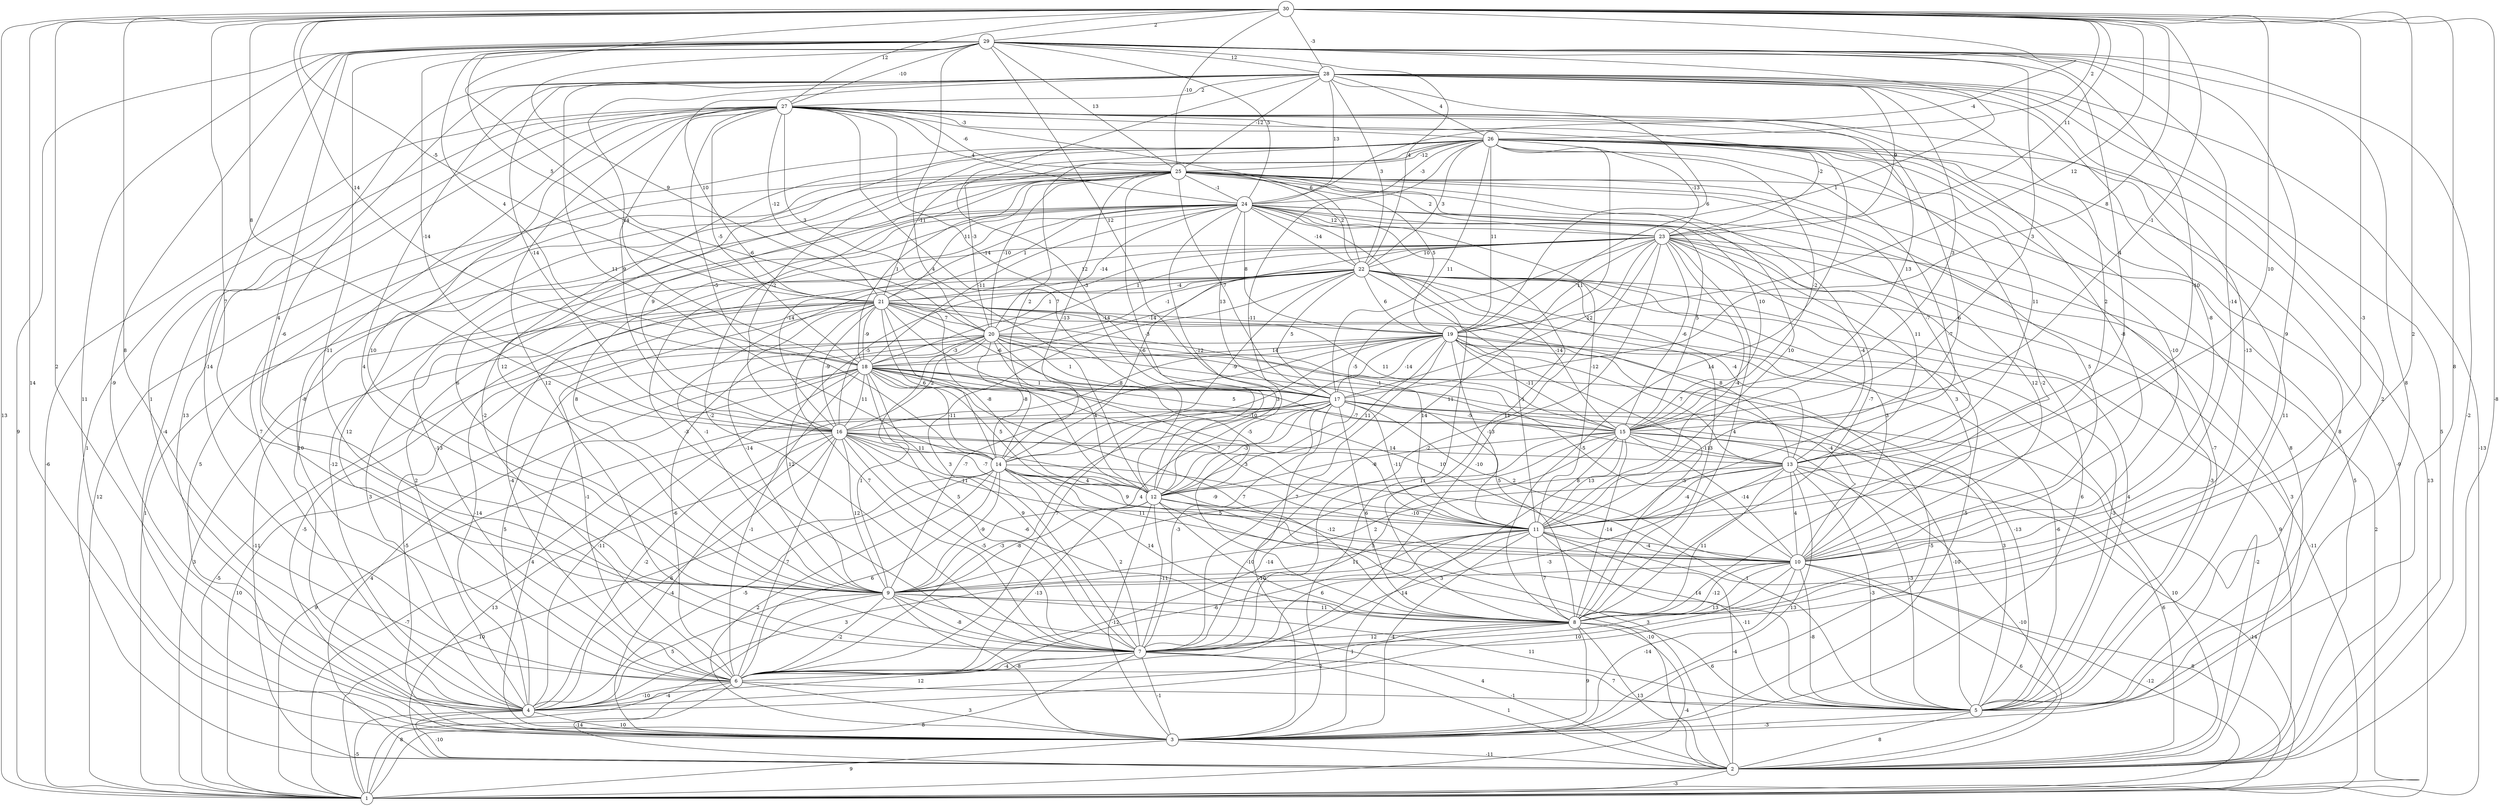 graph { 
	 fontname="Helvetica,Arial,sans-serif" 
	 node [shape = circle]; 
	 30 -- 1 [label = "13"];
	 30 -- 2 [label = "-8"];
	 30 -- 3 [label = "14"];
	 30 -- 4 [label = "2"];
	 30 -- 5 [label = "8"];
	 30 -- 6 [label = "8"];
	 30 -- 7 [label = "2"];
	 30 -- 8 [label = "-3"];
	 30 -- 9 [label = "7"];
	 30 -- 11 [label = "10"];
	 30 -- 12 [label = "-6"];
	 30 -- 15 [label = "-1"];
	 30 -- 16 [label = "8"];
	 30 -- 17 [label = "8"];
	 30 -- 18 [label = "14"];
	 30 -- 19 [label = "12"];
	 30 -- 21 [label = "-5"];
	 30 -- 23 [label = "11"];
	 30 -- 24 [label = "-4"];
	 30 -- 25 [label = "-10"];
	 30 -- 26 [label = "2"];
	 30 -- 27 [label = "12"];
	 30 -- 28 [label = "-3"];
	 30 -- 29 [label = "2"];
	 29 -- 1 [label = "9"];
	 29 -- 2 [label = "-2"];
	 29 -- 3 [label = "11"];
	 29 -- 4 [label = "-9"];
	 29 -- 5 [label = "8"];
	 29 -- 6 [label = "-14"];
	 29 -- 7 [label = "-11"];
	 29 -- 8 [label = "9"];
	 29 -- 9 [label = "4"];
	 29 -- 10 [label = "-14"];
	 29 -- 11 [label = "-10"];
	 29 -- 12 [label = "4"];
	 29 -- 13 [label = "4"];
	 29 -- 15 [label = "3"];
	 29 -- 16 [label = "-14"];
	 29 -- 17 [label = "12"];
	 29 -- 18 [label = "4"];
	 29 -- 19 [label = "1"];
	 29 -- 20 [label = "9"];
	 29 -- 21 [label = "5"];
	 29 -- 22 [label = "4"];
	 29 -- 24 [label = "5"];
	 29 -- 25 [label = "13"];
	 29 -- 27 [label = "-10"];
	 29 -- 28 [label = "12"];
	 28 -- 1 [label = "-13"];
	 28 -- 2 [label = "5"];
	 28 -- 4 [label = "1"];
	 28 -- 5 [label = "2"];
	 28 -- 7 [label = "4"];
	 28 -- 8 [label = "-13"];
	 28 -- 9 [label = "-6"];
	 28 -- 10 [label = "-8"];
	 28 -- 11 [label = "2"];
	 28 -- 12 [label = "-3"];
	 28 -- 14 [label = "11"];
	 28 -- 15 [label = "3"];
	 28 -- 16 [label = "-14"];
	 28 -- 18 [label = "14"];
	 28 -- 19 [label = "6"];
	 28 -- 21 [label = "10"];
	 28 -- 22 [label = "3"];
	 28 -- 23 [label = "9"];
	 28 -- 24 [label = "13"];
	 28 -- 25 [label = "-12"];
	 28 -- 26 [label = "4"];
	 28 -- 27 [label = "2"];
	 27 -- 1 [label = "-6"];
	 27 -- 2 [label = "1"];
	 27 -- 3 [label = "-4"];
	 27 -- 4 [label = "13"];
	 27 -- 5 [label = "11"];
	 27 -- 6 [label = "-8"];
	 27 -- 7 [label = "12"];
	 27 -- 8 [label = "14"];
	 27 -- 9 [label = "10"];
	 27 -- 10 [label = "-8"];
	 27 -- 11 [label = "6"];
	 27 -- 12 [label = "7"];
	 27 -- 14 [label = "-5"];
	 27 -- 15 [label = "13"];
	 27 -- 16 [label = "9"];
	 27 -- 17 [label = "-14"];
	 27 -- 18 [label = "-5"];
	 27 -- 20 [label = "3"];
	 27 -- 21 [label = "-12"];
	 27 -- 22 [label = "6"];
	 27 -- 23 [label = "-2"];
	 27 -- 24 [label = "4"];
	 27 -- 25 [label = "-6"];
	 27 -- 26 [label = "-3"];
	 26 -- 1 [label = "13"];
	 26 -- 2 [label = "-9"];
	 26 -- 3 [label = "8"];
	 26 -- 4 [label = "7"];
	 26 -- 5 [label = "8"];
	 26 -- 6 [label = "-2"];
	 26 -- 7 [label = "11"];
	 26 -- 8 [label = "-2"];
	 26 -- 9 [label = "12"];
	 26 -- 10 [label = "-10"];
	 26 -- 11 [label = "-7"];
	 26 -- 12 [label = "-11"];
	 26 -- 13 [label = "11"];
	 26 -- 14 [label = "2"];
	 26 -- 15 [label = "-2"];
	 26 -- 16 [label = "-2"];
	 26 -- 17 [label = "11"];
	 26 -- 19 [label = "11"];
	 26 -- 20 [label = "-3"];
	 26 -- 21 [label = "-11"];
	 26 -- 22 [label = "3"];
	 26 -- 23 [label = "-13"];
	 26 -- 24 [label = "-3"];
	 26 -- 25 [label = "-12"];
	 25 -- 1 [label = "12"];
	 25 -- 2 [label = "5"];
	 25 -- 3 [label = "5"];
	 25 -- 4 [label = "10"];
	 25 -- 5 [label = "-7"];
	 25 -- 6 [label = "12"];
	 25 -- 7 [label = "-2"];
	 25 -- 8 [label = "-7"];
	 25 -- 9 [label = "6"];
	 25 -- 10 [label = "5"];
	 25 -- 11 [label = "10"];
	 25 -- 12 [label = "-3"];
	 25 -- 13 [label = "-7"];
	 25 -- 14 [label = "-13"];
	 25 -- 15 [label = "10"];
	 25 -- 16 [label = "9"];
	 25 -- 17 [label = "7"];
	 25 -- 18 [label = "1"];
	 25 -- 19 [label = "5"];
	 25 -- 20 [label = "-10"];
	 25 -- 21 [label = "11"];
	 25 -- 22 [label = "2"];
	 25 -- 23 [label = "2"];
	 25 -- 24 [label = "-1"];
	 24 -- 1 [label = "1"];
	 24 -- 2 [label = "3"];
	 24 -- 3 [label = "11"];
	 24 -- 4 [label = "-12"];
	 24 -- 6 [label = "-13"];
	 24 -- 7 [label = "-3"];
	 24 -- 8 [label = "11"];
	 24 -- 9 [label = "8"];
	 24 -- 10 [label = "12"];
	 24 -- 11 [label = "-12"];
	 24 -- 12 [label = "-12"];
	 24 -- 13 [label = "11"];
	 24 -- 15 [label = "5"];
	 24 -- 16 [label = "-14"];
	 24 -- 17 [label = "13"];
	 24 -- 18 [label = "-11"];
	 24 -- 19 [label = "8"];
	 24 -- 20 [label = "-14"];
	 24 -- 21 [label = "1"];
	 24 -- 22 [label = "-14"];
	 24 -- 23 [label = "12"];
	 23 -- 1 [label = "2"];
	 23 -- 3 [label = "6"];
	 23 -- 4 [label = "2"];
	 23 -- 5 [label = "-3"];
	 23 -- 6 [label = "-10"];
	 23 -- 7 [label = "-2"];
	 23 -- 8 [label = "4"];
	 23 -- 10 [label = "3"];
	 23 -- 11 [label = "-4"];
	 23 -- 12 [label = "-5"];
	 23 -- 13 [label = "-4"];
	 23 -- 14 [label = "-6"];
	 23 -- 15 [label = "-6"];
	 23 -- 17 [label = "12"];
	 23 -- 18 [label = "1"];
	 23 -- 19 [label = "11"];
	 23 -- 20 [label = "1"];
	 23 -- 21 [label = "12"];
	 23 -- 22 [label = "10"];
	 22 -- 1 [label = "-11"];
	 22 -- 2 [label = "9"];
	 22 -- 3 [label = "-5"];
	 22 -- 4 [label = "3"];
	 22 -- 5 [label = "4"];
	 22 -- 6 [label = "-4"];
	 22 -- 7 [label = "3"];
	 22 -- 8 [label = "3"];
	 22 -- 9 [label = "-1"];
	 22 -- 10 [label = "3"];
	 22 -- 11 [label = "-1"];
	 22 -- 13 [label = "-4"];
	 22 -- 14 [label = "-9"];
	 22 -- 15 [label = "-14"];
	 22 -- 16 [label = "-5"];
	 22 -- 17 [label = "5"];
	 22 -- 18 [label = "-14"];
	 22 -- 19 [label = "6"];
	 22 -- 20 [label = "-1"];
	 22 -- 21 [label = "-4"];
	 21 -- 1 [label = "3"];
	 21 -- 2 [label = "-11"];
	 21 -- 3 [label = "-5"];
	 21 -- 4 [label = "-14"];
	 21 -- 5 [label = "-3"];
	 21 -- 6 [label = "-1"];
	 21 -- 7 [label = "7"];
	 21 -- 8 [label = "3"];
	 21 -- 9 [label = "-14"];
	 21 -- 11 [label = "14"];
	 21 -- 12 [label = "-8"];
	 21 -- 13 [label = "8"];
	 21 -- 14 [label = "6"];
	 21 -- 15 [label = "11"];
	 21 -- 16 [label = "-9"];
	 21 -- 17 [label = "-6"];
	 21 -- 18 [label = "-9"];
	 21 -- 19 [label = "-14"];
	 21 -- 20 [label = "7"];
	 20 -- 1 [label = "-5"];
	 20 -- 3 [label = "-5"];
	 20 -- 5 [label = "-13"];
	 20 -- 6 [label = "-6"];
	 20 -- 7 [label = "5"];
	 20 -- 8 [label = "5"];
	 20 -- 9 [label = "12"];
	 20 -- 10 [label = "-5"];
	 20 -- 11 [label = "-5"];
	 20 -- 12 [label = "4"];
	 20 -- 14 [label = "-8"];
	 20 -- 15 [label = "-1"];
	 20 -- 16 [label = "2"];
	 20 -- 17 [label = "1"];
	 20 -- 18 [label = "-3"];
	 19 -- 2 [label = "-2"];
	 19 -- 3 [label = "-5"];
	 19 -- 4 [label = "5"];
	 19 -- 5 [label = "-6"];
	 19 -- 6 [label = "7"];
	 19 -- 7 [label = "7"];
	 19 -- 8 [label = "-5"];
	 19 -- 9 [label = "-7"];
	 19 -- 10 [label = "-4"];
	 19 -- 11 [label = "-13"];
	 19 -- 12 [label = "11"];
	 19 -- 13 [label = "7"];
	 19 -- 14 [label = "3"];
	 19 -- 15 [label = "-11"];
	 19 -- 16 [label = "-8"];
	 19 -- 17 [label = "-14"];
	 19 -- 18 [label = "14"];
	 18 -- 1 [label = "10"];
	 18 -- 2 [label = "4"];
	 18 -- 3 [label = "4"];
	 18 -- 4 [label = "-11"];
	 18 -- 5 [label = "3"];
	 18 -- 6 [label = "-1"];
	 18 -- 7 [label = "9"];
	 18 -- 8 [label = "7"];
	 18 -- 9 [label = "1"];
	 18 -- 10 [label = "10"];
	 18 -- 11 [label = "7"];
	 18 -- 12 [label = "5"];
	 18 -- 13 [label = "-7"];
	 18 -- 14 [label = "-11"];
	 18 -- 15 [label = "5"];
	 18 -- 16 [label = "11"];
	 18 -- 17 [label = "1"];
	 17 -- 1 [label = "9"];
	 17 -- 2 [label = "10"];
	 17 -- 3 [label = "-10"];
	 17 -- 4 [label = "-2"];
	 17 -- 5 [label = "-10"];
	 17 -- 6 [label = "-3"];
	 17 -- 7 [label = "-3"];
	 17 -- 8 [label = "6"];
	 17 -- 9 [label = "4"];
	 17 -- 10 [label = "2"];
	 17 -- 11 [label = "-11"];
	 17 -- 12 [label = "-3"];
	 17 -- 15 [label = "-5"];
	 17 -- 16 [label = "-10"];
	 16 -- 1 [label = "-7"];
	 16 -- 2 [label = "13"];
	 16 -- 3 [label = "-4"];
	 16 -- 4 [label = "6"];
	 16 -- 5 [label = "1"];
	 16 -- 6 [label = "7"];
	 16 -- 7 [label = "-5"];
	 16 -- 8 [label = "-6"];
	 16 -- 9 [label = "12"];
	 16 -- 10 [label = "-9"];
	 16 -- 11 [label = "11"];
	 16 -- 12 [label = "-7"];
	 16 -- 13 [label = "14"];
	 16 -- 14 [label = "11"];
	 15 -- 2 [label = "6"];
	 15 -- 3 [label = "14"];
	 15 -- 5 [label = "-3"];
	 15 -- 6 [label = "-14"];
	 15 -- 7 [label = "5"];
	 15 -- 8 [label = "-14"];
	 15 -- 9 [label = "5"];
	 15 -- 10 [label = "-14"];
	 15 -- 11 [label = "13"];
	 15 -- 12 [label = "-8"];
	 15 -- 13 [label = "-11"];
	 14 -- 1 [label = "10"];
	 14 -- 2 [label = "3"];
	 14 -- 3 [label = "2"];
	 14 -- 4 [label = "-5"];
	 14 -- 5 [label = "14"];
	 14 -- 6 [label = "6"];
	 14 -- 7 [label = "2"];
	 14 -- 8 [label = "14"];
	 14 -- 9 [label = "-9"];
	 14 -- 10 [label = "11"];
	 14 -- 11 [label = "9"];
	 14 -- 12 [label = "4"];
	 13 -- 1 [label = "-14"];
	 13 -- 2 [label = "-10"];
	 13 -- 3 [label = "13"];
	 13 -- 5 [label = "-3"];
	 13 -- 7 [label = "-3"];
	 13 -- 8 [label = "11"];
	 13 -- 9 [label = "2"];
	 13 -- 10 [label = "4"];
	 13 -- 11 [label = "-4"];
	 13 -- 12 [label = "8"];
	 12 -- 2 [label = "-10"];
	 12 -- 3 [label = "-12"];
	 12 -- 6 [label = "-13"];
	 12 -- 7 [label = "-11"];
	 12 -- 8 [label = "-10"];
	 12 -- 9 [label = "-8"];
	 12 -- 10 [label = "-12"];
	 12 -- 11 [label = "-10"];
	 11 -- 1 [label = "8"];
	 11 -- 2 [label = "-4"];
	 11 -- 3 [label = "-4"];
	 11 -- 4 [label = "3"];
	 11 -- 5 [label = "-11"];
	 11 -- 6 [label = "-6"];
	 11 -- 7 [label = "6"];
	 11 -- 8 [label = "7"];
	 11 -- 9 [label = "11"];
	 11 -- 10 [label = "-4"];
	 10 -- 1 [label = "-12"];
	 10 -- 2 [label = "6"];
	 10 -- 3 [label = "-14"];
	 10 -- 4 [label = "10"];
	 10 -- 5 [label = "-8"];
	 10 -- 7 [label = "13"];
	 10 -- 8 [label = "-12"];
	 10 -- 9 [label = "3"];
	 9 -- 1 [label = "-4"];
	 9 -- 2 [label = "4"];
	 9 -- 3 [label = "-8"];
	 9 -- 4 [label = "5"];
	 9 -- 5 [label = "11"];
	 9 -- 6 [label = "-2"];
	 9 -- 7 [label = "-8"];
	 9 -- 8 [label = "11"];
	 8 -- 1 [label = "-4"];
	 8 -- 2 [label = "13"];
	 8 -- 3 [label = "9"];
	 8 -- 4 [label = "2"];
	 8 -- 5 [label = "6"];
	 8 -- 6 [label = "1"];
	 8 -- 7 [label = "12"];
	 7 -- 1 [label = "8"];
	 7 -- 2 [label = "1"];
	 7 -- 3 [label = "-1"];
	 7 -- 4 [label = "12"];
	 7 -- 5 [label = "7"];
	 7 -- 6 [label = "-4"];
	 6 -- 1 [label = "8"];
	 6 -- 2 [label = "-14"];
	 6 -- 3 [label = "3"];
	 6 -- 4 [label = "-10"];
	 6 -- 5 [label = "-1"];
	 5 -- 2 [label = "8"];
	 5 -- 3 [label = "-3"];
	 4 -- 1 [label = "-5"];
	 4 -- 2 [label = "-10"];
	 4 -- 3 [label = "10"];
	 3 -- 1 [label = "9"];
	 3 -- 2 [label = "-11"];
	 2 -- 1 [label = "-3"];
	 1;
	 2;
	 3;
	 4;
	 5;
	 6;
	 7;
	 8;
	 9;
	 10;
	 11;
	 12;
	 13;
	 14;
	 15;
	 16;
	 17;
	 18;
	 19;
	 20;
	 21;
	 22;
	 23;
	 24;
	 25;
	 26;
	 27;
	 28;
	 29;
	 30;
}
